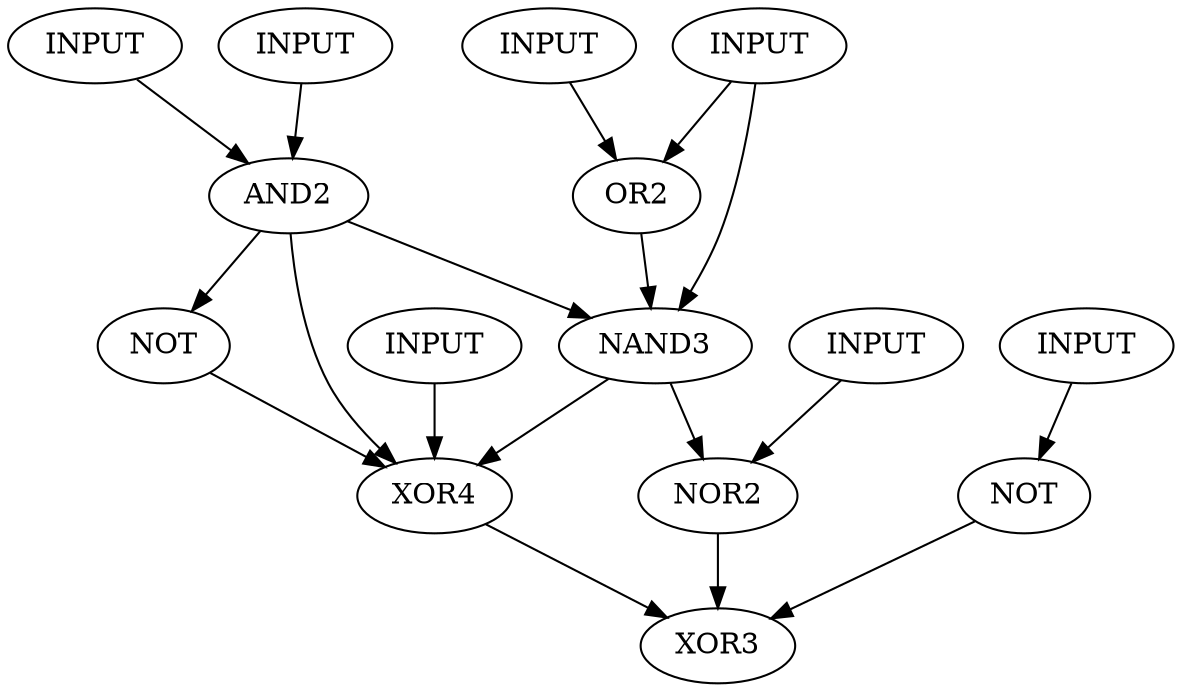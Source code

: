 digraph circuit

{

in1[label="INPUT"];
in2[label="INPUT"];
in3[label="INPUT"];
in4[label="INPUT"];
in5[label="INPUT"];
in6[label="INPUT"];
in7[label="INPUT"];

a[label="AND2"];
b[label="OR2"];
c[label="NOT"];
d[label="NAND3"];
e[label="XOR4"];
f[label="NOR2"];
g[label="NOT"];
h[label="XOR3"];

in1->a;
in2->a;
in3->b;
in4->b;
in4->d;
in5->e;
in6->f;
in7->g;

a->c;
a->e;
a->d;

b->d;
c->e;
d->e;
d->f;
e->h;
f->h;
g->h;

}
